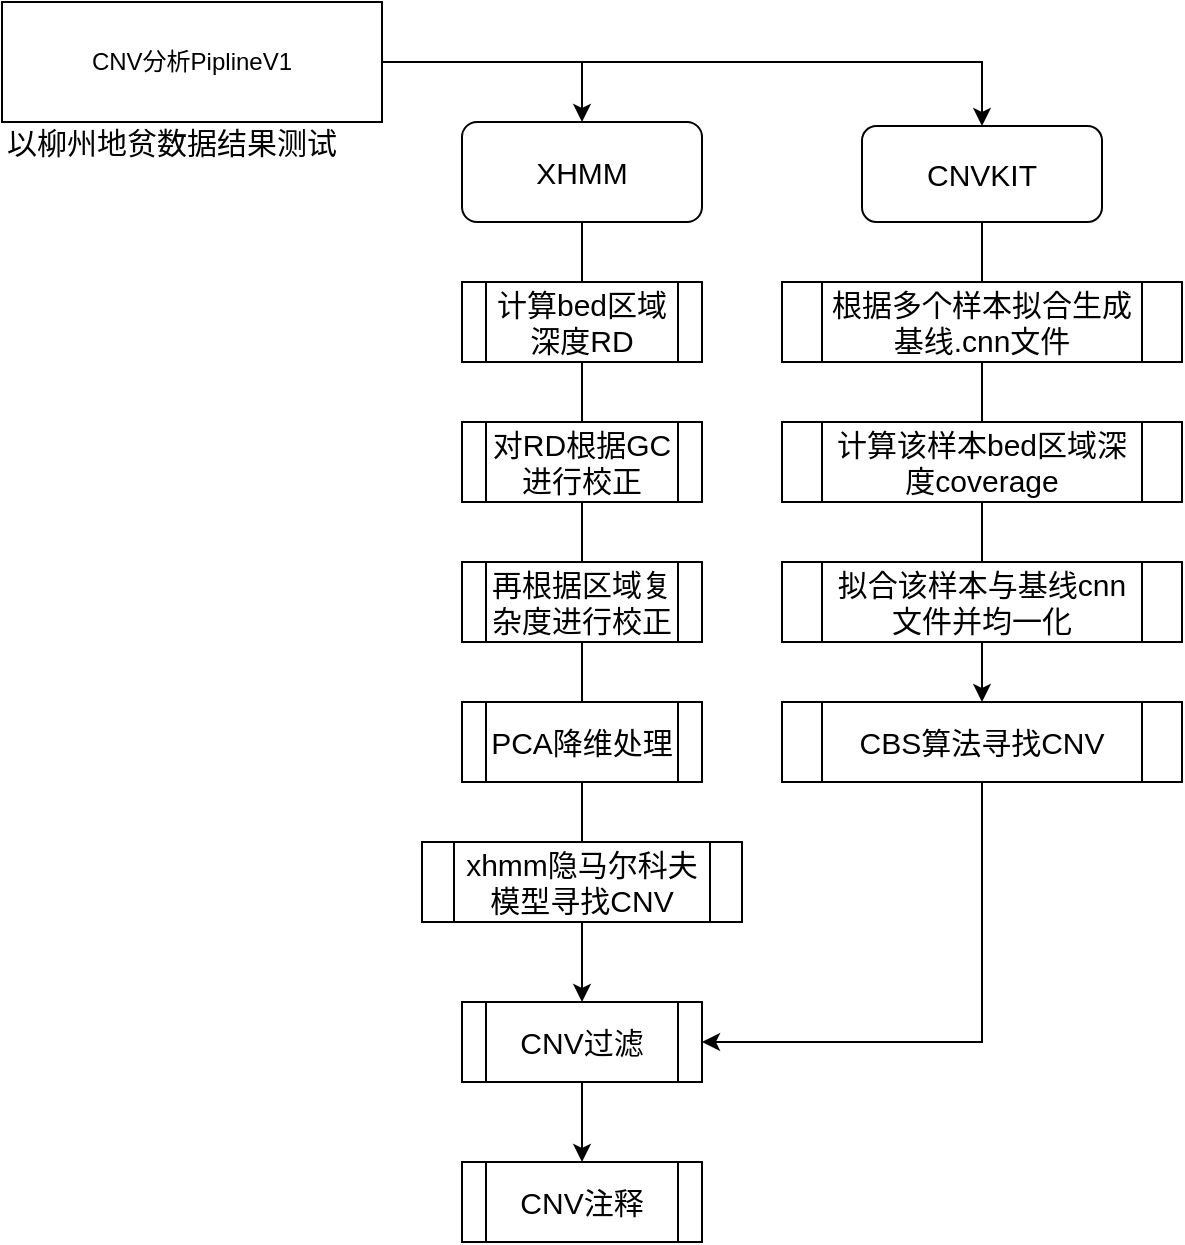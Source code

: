 <mxfile version="11.0.9" type="github"><diagram id="XfLMBU6vw0CT7Qtw44kI" name="Page-1"><mxGraphModel dx="1395" dy="698" grid="1" gridSize="10" guides="1" tooltips="1" connect="1" arrows="1" fold="1" page="1" pageScale="1" pageWidth="827" pageHeight="1169" math="0" shadow="0"><root><mxCell id="0"/><mxCell id="1" parent="0"/><mxCell id="RbOBUl6hCMNItc5p3pD6-6" style="edgeStyle=orthogonalEdgeStyle;rounded=0;orthogonalLoop=1;jettySize=auto;html=1;exitX=1;exitY=0.5;exitDx=0;exitDy=0;entryX=0.5;entryY=0;entryDx=0;entryDy=0;fontSize=15;" parent="1" source="RbOBUl6hCMNItc5p3pD6-1" target="RbOBUl6hCMNItc5p3pD6-4" edge="1"><mxGeometry relative="1" as="geometry"/></mxCell><mxCell id="RbOBUl6hCMNItc5p3pD6-7" style="edgeStyle=orthogonalEdgeStyle;rounded=0;orthogonalLoop=1;jettySize=auto;html=1;exitX=1;exitY=0.5;exitDx=0;exitDy=0;fontSize=15;" parent="1" source="RbOBUl6hCMNItc5p3pD6-1" target="RbOBUl6hCMNItc5p3pD6-5" edge="1"><mxGeometry relative="1" as="geometry"/></mxCell><mxCell id="RbOBUl6hCMNItc5p3pD6-1" value="CNV分析PiplineV1" style="rounded=0;whiteSpace=wrap;html=1;" parent="1" vertex="1"><mxGeometry x="10" y="20" width="190" height="60" as="geometry"/></mxCell><mxCell id="RbOBUl6hCMNItc5p3pD6-2" value="以柳州地贫数据结果测试" style="text;html=1;strokeColor=none;fillColor=none;align=center;verticalAlign=middle;whiteSpace=wrap;rounded=0;fontSize=15;" parent="1" vertex="1"><mxGeometry x="10" y="80" width="170" height="20" as="geometry"/></mxCell><mxCell id="UsIV2Q5AC2QN96eFExlG-27" style="edgeStyle=orthogonalEdgeStyle;rounded=0;orthogonalLoop=1;jettySize=auto;html=1;exitX=0.5;exitY=1;exitDx=0;exitDy=0;entryX=0.5;entryY=0;entryDx=0;entryDy=0;" edge="1" parent="1" source="RbOBUl6hCMNItc5p3pD6-4" target="UsIV2Q5AC2QN96eFExlG-4"><mxGeometry relative="1" as="geometry"/></mxCell><mxCell id="RbOBUl6hCMNItc5p3pD6-4" value="XHMM" style="rounded=1;whiteSpace=wrap;html=1;fontSize=15;" parent="1" vertex="1"><mxGeometry x="240" y="80" width="120" height="50" as="geometry"/></mxCell><mxCell id="UsIV2Q5AC2QN96eFExlG-17" style="edgeStyle=orthogonalEdgeStyle;rounded=0;orthogonalLoop=1;jettySize=auto;html=1;exitX=0.5;exitY=1;exitDx=0;exitDy=0;" edge="1" parent="1" source="RbOBUl6hCMNItc5p3pD6-5" target="UsIV2Q5AC2QN96eFExlG-9"><mxGeometry relative="1" as="geometry"/></mxCell><mxCell id="RbOBUl6hCMNItc5p3pD6-5" value="CNVKIT" style="rounded=1;whiteSpace=wrap;html=1;fontSize=15;" parent="1" vertex="1"><mxGeometry x="440" y="82" width="120" height="48" as="geometry"/></mxCell><mxCell id="RbOBUl6hCMNItc5p3pD6-8" value="计算bed区域深度RD" style="shape=process;whiteSpace=wrap;html=1;backgroundOutline=1;fontSize=15;" parent="1" vertex="1"><mxGeometry x="240" y="160" width="120" height="40" as="geometry"/></mxCell><mxCell id="RbOBUl6hCMNItc5p3pD6-9" value="对RD根据GC进行校正" style="shape=process;whiteSpace=wrap;html=1;backgroundOutline=1;fontSize=15;" parent="1" vertex="1"><mxGeometry x="240" y="230" width="120" height="40" as="geometry"/></mxCell><mxCell id="88uuGHFAz3gsgZuOWgcz-1" value="再根据区域复杂度进行校正" style="shape=process;whiteSpace=wrap;html=1;backgroundOutline=1;fontSize=15;" parent="1" vertex="1"><mxGeometry x="240" y="300" width="120" height="40" as="geometry"/></mxCell><mxCell id="UsIV2Q5AC2QN96eFExlG-1" value="PCA降维处理" style="shape=process;whiteSpace=wrap;html=1;backgroundOutline=1;fontSize=15;" vertex="1" parent="1"><mxGeometry x="240" y="370" width="120" height="40" as="geometry"/></mxCell><mxCell id="UsIV2Q5AC2QN96eFExlG-2" value="xhmm隐马尔科夫模型寻找CNV" style="shape=process;whiteSpace=wrap;html=1;backgroundOutline=1;fontSize=15;" vertex="1" parent="1"><mxGeometry x="220" y="440" width="160" height="40" as="geometry"/></mxCell><mxCell id="UsIV2Q5AC2QN96eFExlG-25" style="edgeStyle=orthogonalEdgeStyle;rounded=0;orthogonalLoop=1;jettySize=auto;html=1;exitX=0.5;exitY=1;exitDx=0;exitDy=0;entryX=0.5;entryY=0;entryDx=0;entryDy=0;" edge="1" parent="1" source="UsIV2Q5AC2QN96eFExlG-4" target="UsIV2Q5AC2QN96eFExlG-22"><mxGeometry relative="1" as="geometry"/></mxCell><mxCell id="UsIV2Q5AC2QN96eFExlG-4" value="CNV过滤" style="shape=process;whiteSpace=wrap;html=1;backgroundOutline=1;fontSize=15;" vertex="1" parent="1"><mxGeometry x="240" y="520" width="120" height="40" as="geometry"/></mxCell><mxCell id="UsIV2Q5AC2QN96eFExlG-5" value="计算该样本bed区域深度coverage" style="shape=process;whiteSpace=wrap;html=1;backgroundOutline=1;fontSize=15;" vertex="1" parent="1"><mxGeometry x="400" y="230" width="200" height="40" as="geometry"/></mxCell><mxCell id="UsIV2Q5AC2QN96eFExlG-6" value="根据多个样本拟合生成基线.cnn文件" style="shape=process;whiteSpace=wrap;html=1;backgroundOutline=1;fontSize=15;" vertex="1" parent="1"><mxGeometry x="400" y="160" width="200" height="40" as="geometry"/></mxCell><mxCell id="UsIV2Q5AC2QN96eFExlG-8" value="拟合该样本与基线cnn文件并均一化" style="shape=process;whiteSpace=wrap;html=1;backgroundOutline=1;fontSize=15;" vertex="1" parent="1"><mxGeometry x="400" y="300" width="200" height="40" as="geometry"/></mxCell><mxCell id="UsIV2Q5AC2QN96eFExlG-23" style="edgeStyle=orthogonalEdgeStyle;rounded=0;orthogonalLoop=1;jettySize=auto;html=1;exitX=0.5;exitY=1;exitDx=0;exitDy=0;entryX=1;entryY=0.5;entryDx=0;entryDy=0;" edge="1" parent="1" source="UsIV2Q5AC2QN96eFExlG-9" target="UsIV2Q5AC2QN96eFExlG-4"><mxGeometry relative="1" as="geometry"/></mxCell><mxCell id="UsIV2Q5AC2QN96eFExlG-9" value="CBS算法寻找CNV" style="shape=process;whiteSpace=wrap;html=1;backgroundOutline=1;fontSize=15;" vertex="1" parent="1"><mxGeometry x="400" y="370" width="200" height="40" as="geometry"/></mxCell><mxCell id="UsIV2Q5AC2QN96eFExlG-22" value="CNV注释" style="shape=process;whiteSpace=wrap;html=1;backgroundOutline=1;fontSize=15;" vertex="1" parent="1"><mxGeometry x="240" y="600" width="120" height="40" as="geometry"/></mxCell></root></mxGraphModel></diagram></mxfile>